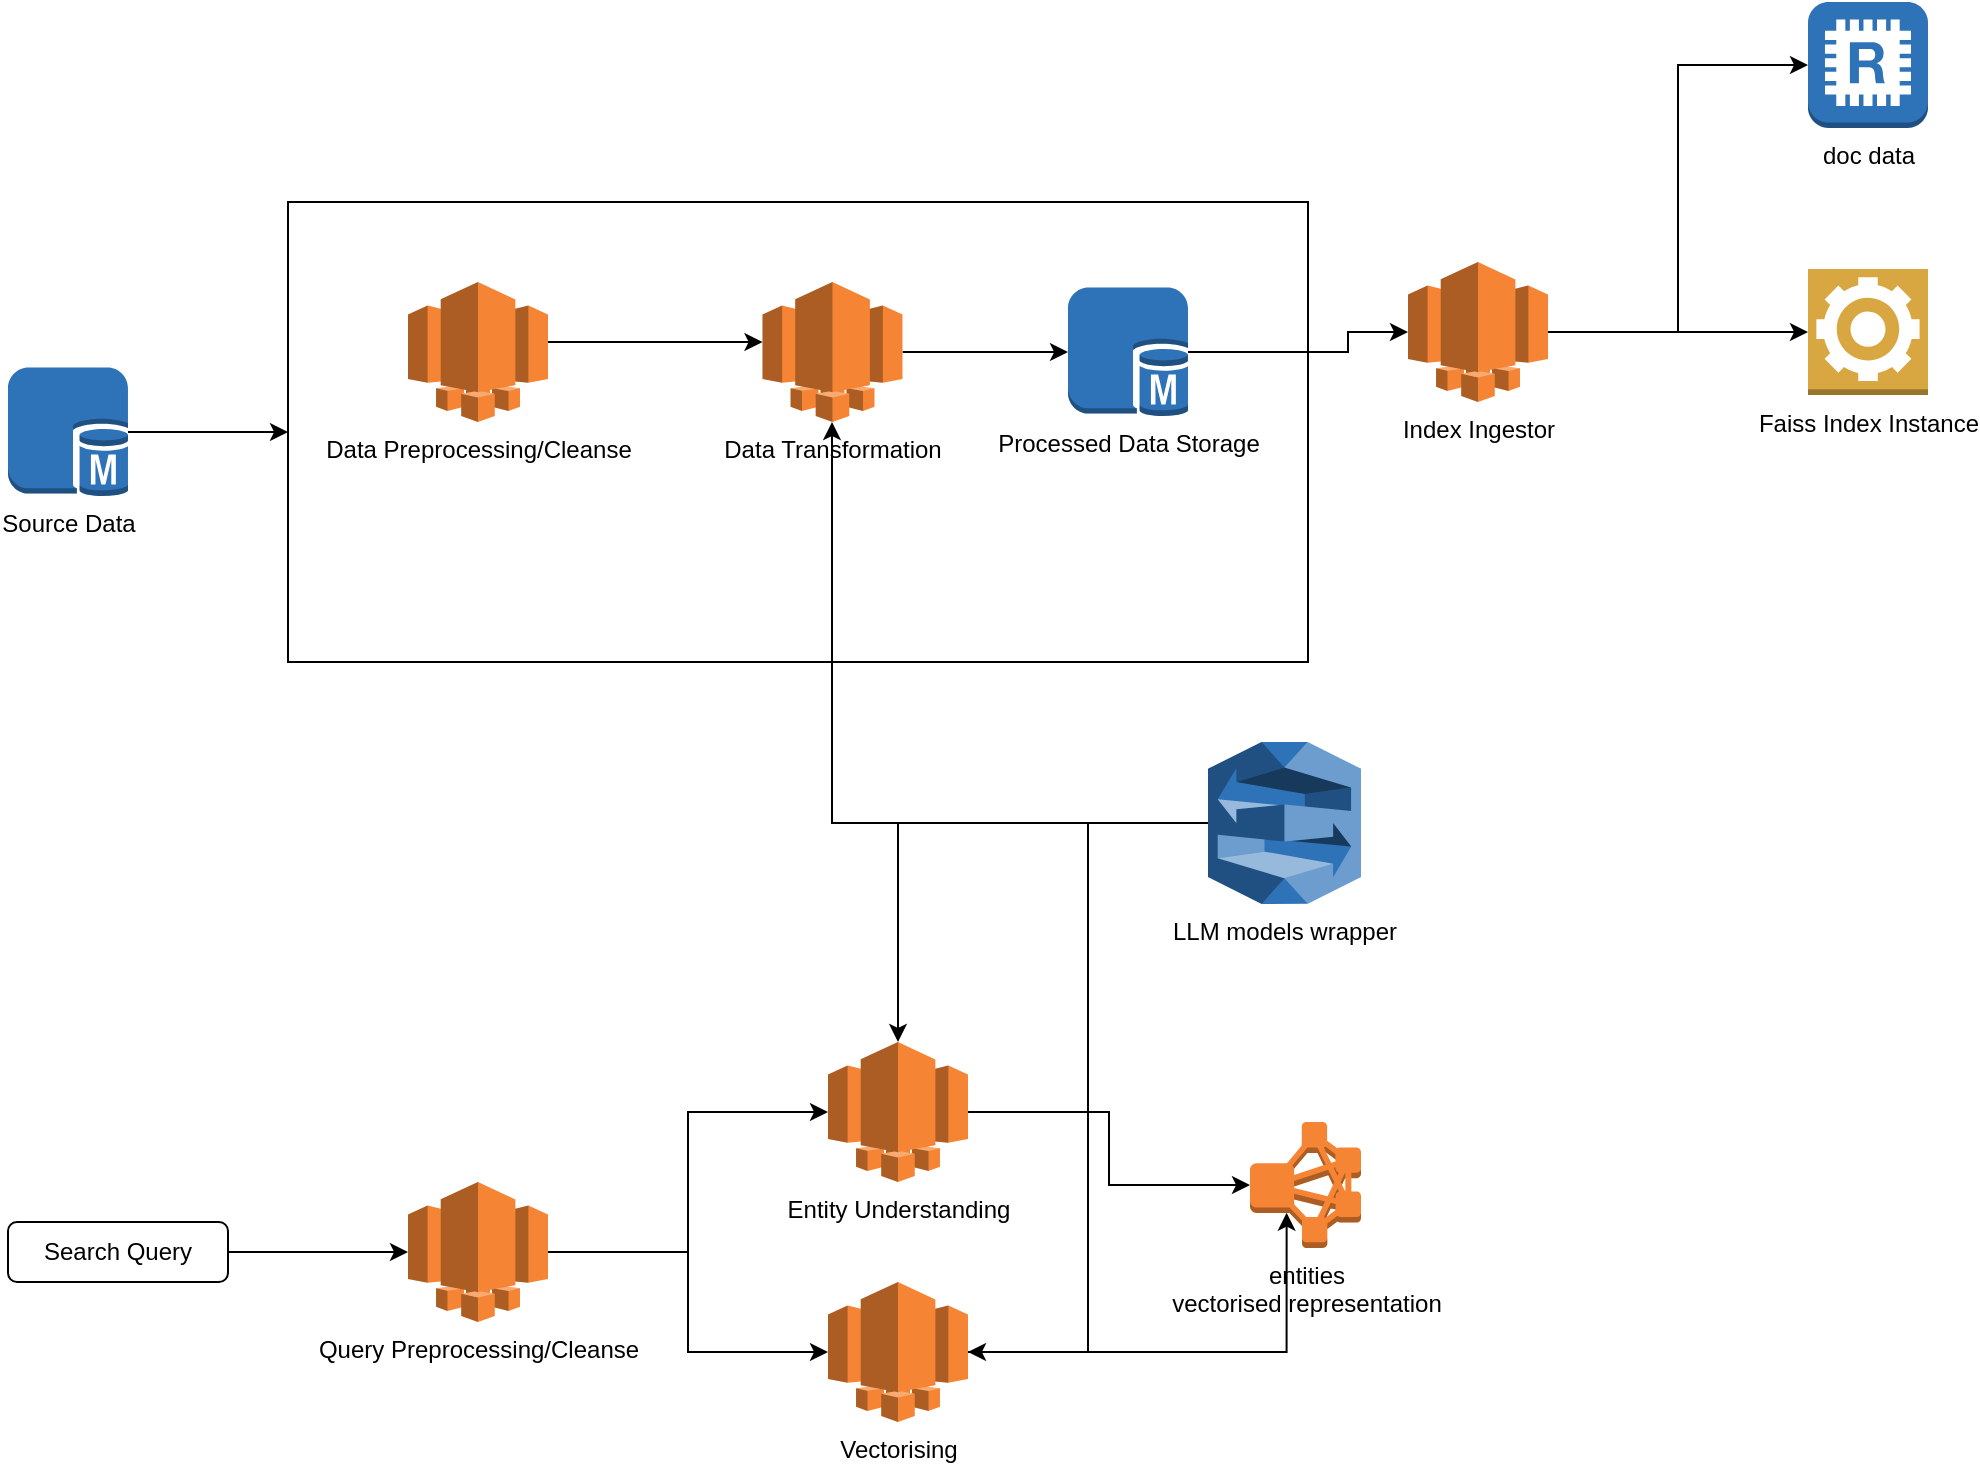 <mxfile version="21.0.2" type="github">
  <diagram name="Page-1" id="8OP-N2uvxZRe4E2Dq5Id">
    <mxGraphModel dx="1242" dy="758" grid="1" gridSize="10" guides="1" tooltips="1" connect="1" arrows="1" fold="1" page="1" pageScale="1" pageWidth="827" pageHeight="1169" math="0" shadow="0">
      <root>
        <mxCell id="0" />
        <mxCell id="1" parent="0" />
        <mxCell id="NxXrxqv_TEqv6YPUHNG9-26" value="" style="rounded=0;whiteSpace=wrap;html=1;" vertex="1" parent="1">
          <mxGeometry x="180" y="190" width="510" height="230" as="geometry" />
        </mxCell>
        <mxCell id="NxXrxqv_TEqv6YPUHNG9-27" style="edgeStyle=orthogonalEdgeStyle;rounded=0;orthogonalLoop=1;jettySize=auto;html=1;" edge="1" parent="1" source="NxXrxqv_TEqv6YPUHNG9-3" target="NxXrxqv_TEqv6YPUHNG9-26">
          <mxGeometry relative="1" as="geometry" />
        </mxCell>
        <mxCell id="NxXrxqv_TEqv6YPUHNG9-3" value="Source Data" style="outlineConnect=0;dashed=0;verticalLabelPosition=bottom;verticalAlign=top;align=center;html=1;shape=mxgraph.aws3.sql_master;fillColor=#2E73B8;gradientColor=none;" vertex="1" parent="1">
          <mxGeometry x="40" y="272.75" width="60" height="64.5" as="geometry" />
        </mxCell>
        <mxCell id="NxXrxqv_TEqv6YPUHNG9-14" value="" style="edgeStyle=orthogonalEdgeStyle;rounded=0;orthogonalLoop=1;jettySize=auto;html=1;" edge="1" parent="1" source="NxXrxqv_TEqv6YPUHNG9-12" target="NxXrxqv_TEqv6YPUHNG9-13">
          <mxGeometry relative="1" as="geometry">
            <Array as="points">
              <mxPoint x="390" y="260" />
              <mxPoint x="390" y="260" />
            </Array>
          </mxGeometry>
        </mxCell>
        <mxCell id="NxXrxqv_TEqv6YPUHNG9-12" value="Data Preprocessing/Cleanse" style="outlineConnect=0;dashed=0;verticalLabelPosition=bottom;verticalAlign=top;align=center;html=1;shape=mxgraph.aws3.lightsail;fillColor=#F58534;gradientColor=none;" vertex="1" parent="1">
          <mxGeometry x="240" y="230" width="70" height="70" as="geometry" />
        </mxCell>
        <mxCell id="NxXrxqv_TEqv6YPUHNG9-24" value="" style="edgeStyle=orthogonalEdgeStyle;rounded=0;orthogonalLoop=1;jettySize=auto;html=1;" edge="1" parent="1" source="NxXrxqv_TEqv6YPUHNG9-13" target="NxXrxqv_TEqv6YPUHNG9-23">
          <mxGeometry relative="1" as="geometry" />
        </mxCell>
        <mxCell id="NxXrxqv_TEqv6YPUHNG9-13" value="Data Transformation" style="outlineConnect=0;dashed=0;verticalLabelPosition=bottom;verticalAlign=top;align=center;html=1;shape=mxgraph.aws3.lightsail;fillColor=#F58534;gradientColor=none;" vertex="1" parent="1">
          <mxGeometry x="417.25" y="230" width="70" height="70" as="geometry" />
        </mxCell>
        <mxCell id="NxXrxqv_TEqv6YPUHNG9-18" style="edgeStyle=orthogonalEdgeStyle;rounded=0;orthogonalLoop=1;jettySize=auto;html=1;" edge="1" parent="1" source="NxXrxqv_TEqv6YPUHNG9-16">
          <mxGeometry relative="1" as="geometry">
            <mxPoint x="452" y="300" as="targetPoint" />
            <Array as="points">
              <mxPoint x="452" y="501" />
            </Array>
          </mxGeometry>
        </mxCell>
        <mxCell id="NxXrxqv_TEqv6YPUHNG9-43" style="edgeStyle=orthogonalEdgeStyle;rounded=0;orthogonalLoop=1;jettySize=auto;html=1;" edge="1" parent="1" source="NxXrxqv_TEqv6YPUHNG9-16" target="NxXrxqv_TEqv6YPUHNG9-39">
          <mxGeometry relative="1" as="geometry" />
        </mxCell>
        <mxCell id="NxXrxqv_TEqv6YPUHNG9-44" style="edgeStyle=orthogonalEdgeStyle;rounded=0;orthogonalLoop=1;jettySize=auto;html=1;entryX=1;entryY=0.5;entryDx=0;entryDy=0;entryPerimeter=0;" edge="1" parent="1" source="NxXrxqv_TEqv6YPUHNG9-16" target="NxXrxqv_TEqv6YPUHNG9-40">
          <mxGeometry relative="1" as="geometry" />
        </mxCell>
        <mxCell id="NxXrxqv_TEqv6YPUHNG9-16" value="LLM models wrapper" style="outlineConnect=0;dashed=0;verticalLabelPosition=bottom;verticalAlign=top;align=center;html=1;shape=mxgraph.aws3.lex;fillColor=#2E73B8;gradientColor=none;" vertex="1" parent="1">
          <mxGeometry x="640" y="460" width="76.5" height="81" as="geometry" />
        </mxCell>
        <mxCell id="NxXrxqv_TEqv6YPUHNG9-32" style="edgeStyle=orthogonalEdgeStyle;rounded=0;orthogonalLoop=1;jettySize=auto;html=1;exitX=1;exitY=0.5;exitDx=0;exitDy=0;exitPerimeter=0;" edge="1" parent="1" source="NxXrxqv_TEqv6YPUHNG9-19" target="NxXrxqv_TEqv6YPUHNG9-28">
          <mxGeometry relative="1" as="geometry" />
        </mxCell>
        <mxCell id="NxXrxqv_TEqv6YPUHNG9-35" style="edgeStyle=orthogonalEdgeStyle;rounded=0;orthogonalLoop=1;jettySize=auto;html=1;entryX=0;entryY=0.5;entryDx=0;entryDy=0;entryPerimeter=0;" edge="1" parent="1" source="NxXrxqv_TEqv6YPUHNG9-19" target="NxXrxqv_TEqv6YPUHNG9-33">
          <mxGeometry relative="1" as="geometry" />
        </mxCell>
        <mxCell id="NxXrxqv_TEqv6YPUHNG9-19" value="Index Ingestor" style="outlineConnect=0;dashed=0;verticalLabelPosition=bottom;verticalAlign=top;align=center;html=1;shape=mxgraph.aws3.lightsail;fillColor=#F58534;gradientColor=none;" vertex="1" parent="1">
          <mxGeometry x="740" y="220" width="70" height="70" as="geometry" />
        </mxCell>
        <mxCell id="NxXrxqv_TEqv6YPUHNG9-25" style="edgeStyle=orthogonalEdgeStyle;rounded=0;orthogonalLoop=1;jettySize=auto;html=1;" edge="1" parent="1" source="NxXrxqv_TEqv6YPUHNG9-23" target="NxXrxqv_TEqv6YPUHNG9-19">
          <mxGeometry relative="1" as="geometry">
            <Array as="points">
              <mxPoint x="710" y="265" />
              <mxPoint x="710" y="255" />
            </Array>
          </mxGeometry>
        </mxCell>
        <mxCell id="NxXrxqv_TEqv6YPUHNG9-23" value="Processed Data Storage" style="outlineConnect=0;dashed=0;verticalLabelPosition=bottom;verticalAlign=top;align=center;html=1;shape=mxgraph.aws3.sql_master;fillColor=#2E73B8;gradientColor=none;" vertex="1" parent="1">
          <mxGeometry x="570" y="232.75" width="60" height="64.5" as="geometry" />
        </mxCell>
        <mxCell id="NxXrxqv_TEqv6YPUHNG9-28" value="Faiss Index Instance" style="outlineConnect=0;dashed=0;verticalLabelPosition=bottom;verticalAlign=top;align=center;html=1;shape=mxgraph.aws3.worker;fillColor=#D9A741;gradientColor=none;" vertex="1" parent="1">
          <mxGeometry x="940" y="223.5" width="60" height="63" as="geometry" />
        </mxCell>
        <mxCell id="NxXrxqv_TEqv6YPUHNG9-33" value="doc data" style="outlineConnect=0;dashed=0;verticalLabelPosition=bottom;verticalAlign=top;align=center;html=1;shape=mxgraph.aws3.redis;fillColor=#2E73B8;gradientColor=none;" vertex="1" parent="1">
          <mxGeometry x="940" y="90" width="60" height="63" as="geometry" />
        </mxCell>
        <mxCell id="NxXrxqv_TEqv6YPUHNG9-38" style="edgeStyle=orthogonalEdgeStyle;rounded=0;orthogonalLoop=1;jettySize=auto;html=1;" edge="1" parent="1" source="NxXrxqv_TEqv6YPUHNG9-36" target="NxXrxqv_TEqv6YPUHNG9-37">
          <mxGeometry relative="1" as="geometry" />
        </mxCell>
        <mxCell id="NxXrxqv_TEqv6YPUHNG9-36" value="Search Query" style="rounded=1;whiteSpace=wrap;html=1;" vertex="1" parent="1">
          <mxGeometry x="40" y="700" width="110" height="30" as="geometry" />
        </mxCell>
        <mxCell id="NxXrxqv_TEqv6YPUHNG9-41" style="edgeStyle=orthogonalEdgeStyle;rounded=0;orthogonalLoop=1;jettySize=auto;html=1;entryX=0;entryY=0.5;entryDx=0;entryDy=0;entryPerimeter=0;" edge="1" parent="1" source="NxXrxqv_TEqv6YPUHNG9-37" target="NxXrxqv_TEqv6YPUHNG9-39">
          <mxGeometry relative="1" as="geometry" />
        </mxCell>
        <mxCell id="NxXrxqv_TEqv6YPUHNG9-42" style="edgeStyle=orthogonalEdgeStyle;rounded=0;orthogonalLoop=1;jettySize=auto;html=1;" edge="1" parent="1" source="NxXrxqv_TEqv6YPUHNG9-37" target="NxXrxqv_TEqv6YPUHNG9-40">
          <mxGeometry relative="1" as="geometry" />
        </mxCell>
        <mxCell id="NxXrxqv_TEqv6YPUHNG9-37" value="Query Preprocessing/Cleanse" style="outlineConnect=0;dashed=0;verticalLabelPosition=bottom;verticalAlign=top;align=center;html=1;shape=mxgraph.aws3.lightsail;fillColor=#F58534;gradientColor=none;" vertex="1" parent="1">
          <mxGeometry x="240" y="680" width="70" height="70" as="geometry" />
        </mxCell>
        <mxCell id="NxXrxqv_TEqv6YPUHNG9-47" style="edgeStyle=orthogonalEdgeStyle;rounded=0;orthogonalLoop=1;jettySize=auto;html=1;" edge="1" parent="1" source="NxXrxqv_TEqv6YPUHNG9-39" target="NxXrxqv_TEqv6YPUHNG9-45">
          <mxGeometry relative="1" as="geometry" />
        </mxCell>
        <mxCell id="NxXrxqv_TEqv6YPUHNG9-39" value="Entity Understanding" style="outlineConnect=0;dashed=0;verticalLabelPosition=bottom;verticalAlign=top;align=center;html=1;shape=mxgraph.aws3.lightsail;fillColor=#F58534;gradientColor=none;" vertex="1" parent="1">
          <mxGeometry x="450" y="610" width="70" height="70" as="geometry" />
        </mxCell>
        <mxCell id="NxXrxqv_TEqv6YPUHNG9-48" style="edgeStyle=orthogonalEdgeStyle;rounded=0;orthogonalLoop=1;jettySize=auto;html=1;entryX=0.33;entryY=0.72;entryDx=0;entryDy=0;entryPerimeter=0;" edge="1" parent="1" source="NxXrxqv_TEqv6YPUHNG9-40" target="NxXrxqv_TEqv6YPUHNG9-45">
          <mxGeometry relative="1" as="geometry" />
        </mxCell>
        <mxCell id="NxXrxqv_TEqv6YPUHNG9-40" value="Vectorising" style="outlineConnect=0;dashed=0;verticalLabelPosition=bottom;verticalAlign=top;align=center;html=1;shape=mxgraph.aws3.lightsail;fillColor=#F58534;gradientColor=none;" vertex="1" parent="1">
          <mxGeometry x="450" y="730" width="70" height="70" as="geometry" />
        </mxCell>
        <mxCell id="NxXrxqv_TEqv6YPUHNG9-45" value="entities&lt;br&gt;vectorised representation" style="outlineConnect=0;dashed=0;verticalLabelPosition=bottom;verticalAlign=top;align=center;html=1;shape=mxgraph.aws3.emr_cluster;fillColor=#F58534;gradientColor=none;" vertex="1" parent="1">
          <mxGeometry x="661" y="650" width="55.5" height="63" as="geometry" />
        </mxCell>
      </root>
    </mxGraphModel>
  </diagram>
</mxfile>
